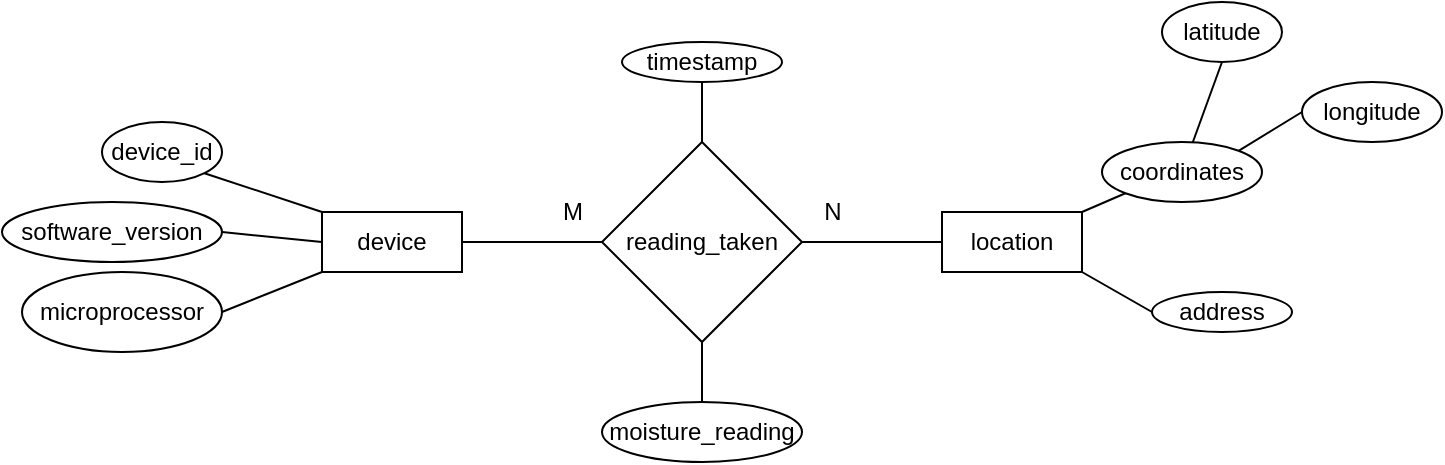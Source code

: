 <mxfile version="24.2.8" type="device">
  <diagram id="R2lEEEUBdFMjLlhIrx00" name="Page-1">
    <mxGraphModel dx="1050" dy="626" grid="1" gridSize="10" guides="1" tooltips="1" connect="1" arrows="1" fold="1" page="1" pageScale="1" pageWidth="850" pageHeight="1100" math="0" shadow="0" extFonts="Permanent Marker^https://fonts.googleapis.com/css?family=Permanent+Marker">
      <root>
        <mxCell id="0" />
        <mxCell id="1" parent="0" />
        <mxCell id="EmGTCFQcQQxGB3pIZtyr-5" style="edgeStyle=orthogonalEdgeStyle;rounded=0;orthogonalLoop=1;jettySize=auto;html=1;entryX=0;entryY=0.5;entryDx=0;entryDy=0;endArrow=none;endFill=0;" edge="1" parent="1" source="EmGTCFQcQQxGB3pIZtyr-1" target="EmGTCFQcQQxGB3pIZtyr-4">
          <mxGeometry relative="1" as="geometry" />
        </mxCell>
        <mxCell id="EmGTCFQcQQxGB3pIZtyr-1" value="device" style="rounded=0;whiteSpace=wrap;html=1;" vertex="1" parent="1">
          <mxGeometry x="250" y="145" width="70" height="30" as="geometry" />
        </mxCell>
        <mxCell id="EmGTCFQcQQxGB3pIZtyr-6" style="edgeStyle=orthogonalEdgeStyle;rounded=0;orthogonalLoop=1;jettySize=auto;html=1;endArrow=none;endFill=0;" edge="1" parent="1" source="EmGTCFQcQQxGB3pIZtyr-2" target="EmGTCFQcQQxGB3pIZtyr-4">
          <mxGeometry relative="1" as="geometry" />
        </mxCell>
        <mxCell id="EmGTCFQcQQxGB3pIZtyr-24" style="rounded=0;orthogonalLoop=1;jettySize=auto;html=1;exitX=1;exitY=1;exitDx=0;exitDy=0;entryX=0;entryY=0.5;entryDx=0;entryDy=0;endArrow=none;endFill=0;" edge="1" parent="1" source="EmGTCFQcQQxGB3pIZtyr-2" target="EmGTCFQcQQxGB3pIZtyr-21">
          <mxGeometry relative="1" as="geometry" />
        </mxCell>
        <mxCell id="EmGTCFQcQQxGB3pIZtyr-25" style="rounded=0;orthogonalLoop=1;jettySize=auto;html=1;exitX=1;exitY=0;exitDx=0;exitDy=0;entryX=0;entryY=1;entryDx=0;entryDy=0;endArrow=none;endFill=0;" edge="1" parent="1" source="EmGTCFQcQQxGB3pIZtyr-2" target="EmGTCFQcQQxGB3pIZtyr-18">
          <mxGeometry relative="1" as="geometry" />
        </mxCell>
        <mxCell id="EmGTCFQcQQxGB3pIZtyr-2" value="&lt;div&gt;location&lt;/div&gt;" style="whiteSpace=wrap;html=1;" vertex="1" parent="1">
          <mxGeometry x="560" y="145" width="70" height="30" as="geometry" />
        </mxCell>
        <mxCell id="EmGTCFQcQQxGB3pIZtyr-22" style="rounded=0;orthogonalLoop=1;jettySize=auto;html=1;exitX=0.5;exitY=0;exitDx=0;exitDy=0;entryX=0.5;entryY=1;entryDx=0;entryDy=0;endArrow=none;endFill=0;" edge="1" parent="1" source="EmGTCFQcQQxGB3pIZtyr-4" target="EmGTCFQcQQxGB3pIZtyr-16">
          <mxGeometry relative="1" as="geometry" />
        </mxCell>
        <mxCell id="EmGTCFQcQQxGB3pIZtyr-23" style="rounded=0;orthogonalLoop=1;jettySize=auto;html=1;exitX=0.5;exitY=1;exitDx=0;exitDy=0;entryX=0.5;entryY=0;entryDx=0;entryDy=0;endArrow=none;endFill=0;" edge="1" parent="1" source="EmGTCFQcQQxGB3pIZtyr-4" target="EmGTCFQcQQxGB3pIZtyr-17">
          <mxGeometry relative="1" as="geometry" />
        </mxCell>
        <mxCell id="EmGTCFQcQQxGB3pIZtyr-4" value="reading_taken" style="rhombus;whiteSpace=wrap;html=1;" vertex="1" parent="1">
          <mxGeometry x="390" y="110" width="100" height="100" as="geometry" />
        </mxCell>
        <mxCell id="EmGTCFQcQQxGB3pIZtyr-7" value="M" style="text;html=1;align=center;verticalAlign=middle;resizable=0;points=[];autosize=1;strokeColor=none;fillColor=none;" vertex="1" parent="1">
          <mxGeometry x="360" y="130" width="30" height="30" as="geometry" />
        </mxCell>
        <mxCell id="EmGTCFQcQQxGB3pIZtyr-10" value="N" style="text;html=1;align=center;verticalAlign=middle;resizable=0;points=[];autosize=1;strokeColor=none;fillColor=none;" vertex="1" parent="1">
          <mxGeometry x="490" y="130" width="30" height="30" as="geometry" />
        </mxCell>
        <mxCell id="EmGTCFQcQQxGB3pIZtyr-13" style="rounded=0;orthogonalLoop=1;jettySize=auto;html=1;exitX=1;exitY=1;exitDx=0;exitDy=0;entryX=0;entryY=0;entryDx=0;entryDy=0;endArrow=none;endFill=0;" edge="1" parent="1" source="EmGTCFQcQQxGB3pIZtyr-11" target="EmGTCFQcQQxGB3pIZtyr-1">
          <mxGeometry relative="1" as="geometry" />
        </mxCell>
        <mxCell id="EmGTCFQcQQxGB3pIZtyr-11" value="&lt;div&gt;device_id&lt;/div&gt;" style="ellipse;whiteSpace=wrap;html=1;" vertex="1" parent="1">
          <mxGeometry x="140" y="100" width="60" height="30" as="geometry" />
        </mxCell>
        <mxCell id="EmGTCFQcQQxGB3pIZtyr-29" style="rounded=0;orthogonalLoop=1;jettySize=auto;html=1;exitX=1;exitY=0.5;exitDx=0;exitDy=0;entryX=0;entryY=0.5;entryDx=0;entryDy=0;endArrow=none;endFill=0;" edge="1" parent="1" source="EmGTCFQcQQxGB3pIZtyr-14" target="EmGTCFQcQQxGB3pIZtyr-1">
          <mxGeometry relative="1" as="geometry" />
        </mxCell>
        <mxCell id="EmGTCFQcQQxGB3pIZtyr-14" value="software_version" style="ellipse;whiteSpace=wrap;html=1;" vertex="1" parent="1">
          <mxGeometry x="90" y="140" width="110" height="30" as="geometry" />
        </mxCell>
        <mxCell id="EmGTCFQcQQxGB3pIZtyr-30" style="rounded=0;orthogonalLoop=1;jettySize=auto;html=1;exitX=1;exitY=0.5;exitDx=0;exitDy=0;entryX=0;entryY=1;entryDx=0;entryDy=0;endArrow=none;endFill=0;" edge="1" parent="1" source="EmGTCFQcQQxGB3pIZtyr-15" target="EmGTCFQcQQxGB3pIZtyr-1">
          <mxGeometry relative="1" as="geometry" />
        </mxCell>
        <mxCell id="EmGTCFQcQQxGB3pIZtyr-15" value="microprocessor" style="ellipse;whiteSpace=wrap;html=1;" vertex="1" parent="1">
          <mxGeometry x="100" y="175" width="100" height="40" as="geometry" />
        </mxCell>
        <mxCell id="EmGTCFQcQQxGB3pIZtyr-16" value="timestamp" style="ellipse;whiteSpace=wrap;html=1;" vertex="1" parent="1">
          <mxGeometry x="400" y="60" width="80" height="20" as="geometry" />
        </mxCell>
        <mxCell id="EmGTCFQcQQxGB3pIZtyr-17" value="moisture_reading" style="ellipse;whiteSpace=wrap;html=1;" vertex="1" parent="1">
          <mxGeometry x="390" y="240" width="100" height="30" as="geometry" />
        </mxCell>
        <mxCell id="EmGTCFQcQQxGB3pIZtyr-27" style="rounded=0;orthogonalLoop=1;jettySize=auto;html=1;entryX=0.5;entryY=1;entryDx=0;entryDy=0;endArrow=none;endFill=0;" edge="1" parent="1" source="EmGTCFQcQQxGB3pIZtyr-18" target="EmGTCFQcQQxGB3pIZtyr-20">
          <mxGeometry relative="1" as="geometry" />
        </mxCell>
        <mxCell id="EmGTCFQcQQxGB3pIZtyr-28" style="rounded=0;orthogonalLoop=1;jettySize=auto;html=1;exitX=1;exitY=0;exitDx=0;exitDy=0;entryX=0;entryY=0.5;entryDx=0;entryDy=0;endArrow=none;endFill=0;" edge="1" parent="1" source="EmGTCFQcQQxGB3pIZtyr-18" target="EmGTCFQcQQxGB3pIZtyr-19">
          <mxGeometry relative="1" as="geometry" />
        </mxCell>
        <mxCell id="EmGTCFQcQQxGB3pIZtyr-18" value="coordinates" style="ellipse;whiteSpace=wrap;html=1;" vertex="1" parent="1">
          <mxGeometry x="640" y="110" width="80" height="30" as="geometry" />
        </mxCell>
        <mxCell id="EmGTCFQcQQxGB3pIZtyr-19" value="longitude" style="ellipse;whiteSpace=wrap;html=1;" vertex="1" parent="1">
          <mxGeometry x="740" y="80" width="70" height="30" as="geometry" />
        </mxCell>
        <mxCell id="EmGTCFQcQQxGB3pIZtyr-20" value="latitude" style="ellipse;whiteSpace=wrap;html=1;" vertex="1" parent="1">
          <mxGeometry x="670" y="40" width="60" height="30" as="geometry" />
        </mxCell>
        <mxCell id="EmGTCFQcQQxGB3pIZtyr-21" value="address" style="ellipse;whiteSpace=wrap;html=1;" vertex="1" parent="1">
          <mxGeometry x="665" y="185" width="70" height="20" as="geometry" />
        </mxCell>
      </root>
    </mxGraphModel>
  </diagram>
</mxfile>
